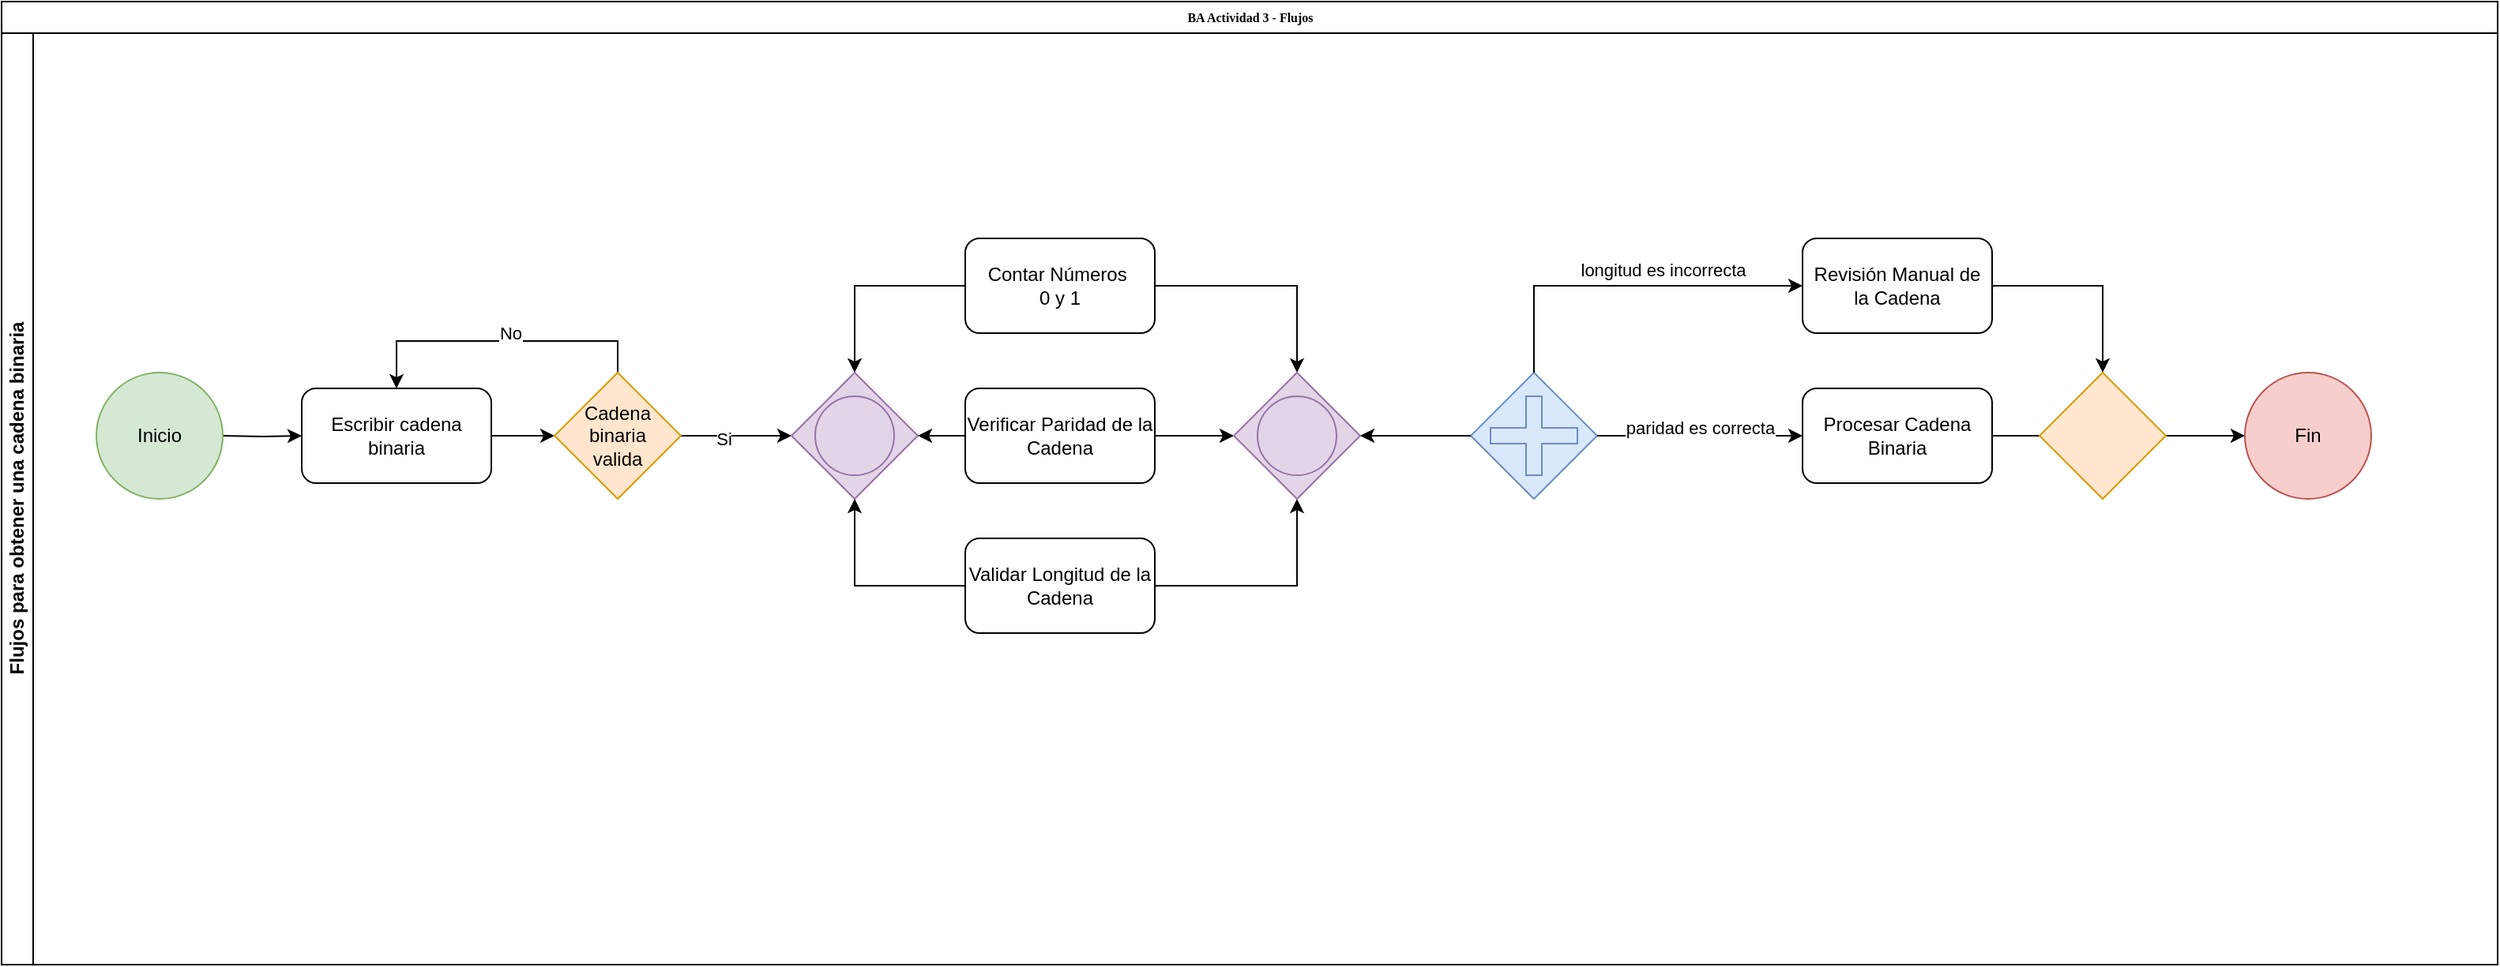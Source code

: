 <mxfile version="24.7.16">
  <diagram name="Page-1" id="2a216829-ef6e-dabb-86c1-c78162f3ba2b">
    <mxGraphModel dx="1230" dy="735" grid="1" gridSize="10" guides="1" tooltips="1" connect="1" arrows="1" fold="1" page="1" pageScale="1" pageWidth="850" pageHeight="1100" background="none" math="0" shadow="0">
      <root>
        <mxCell id="0" />
        <mxCell id="1" parent="0" />
        <mxCell id="cVU8PKr6mCnD7bqWDLD0-123" value="BA Actividad 3 - Flujos" style="swimlane;html=1;childLayout=stackLayout;horizontal=1;startSize=20;horizontalStack=0;rounded=0;shadow=0;labelBackgroundColor=none;strokeWidth=1;fontFamily=Verdana;fontSize=8;align=center;" vertex="1" parent="1">
          <mxGeometry x="140" y="330" width="1580" height="610" as="geometry" />
        </mxCell>
        <mxCell id="cVU8PKr6mCnD7bqWDLD0-124" value="Flujos para obtener una cadena binaria" style="swimlane;html=1;startSize=20;horizontal=0;" vertex="1" parent="cVU8PKr6mCnD7bqWDLD0-123">
          <mxGeometry y="20" width="1580" height="590" as="geometry" />
        </mxCell>
        <mxCell id="cVU8PKr6mCnD7bqWDLD0-165" value="" style="edgeStyle=orthogonalEdgeStyle;rounded=0;orthogonalLoop=1;jettySize=auto;html=1;" edge="1" parent="cVU8PKr6mCnD7bqWDLD0-124" target="cVU8PKr6mCnD7bqWDLD0-176">
          <mxGeometry relative="1" as="geometry">
            <mxPoint x="140" y="255" as="sourcePoint" />
          </mxGeometry>
        </mxCell>
        <mxCell id="cVU8PKr6mCnD7bqWDLD0-166" value="Inicio" style="ellipse;whiteSpace=wrap;html=1;aspect=fixed;fillColor=#d5e8d4;strokeColor=#82b366;verticalAlign=middle;" vertex="1" parent="cVU8PKr6mCnD7bqWDLD0-124">
          <mxGeometry x="60" y="215" width="80" height="80" as="geometry" />
        </mxCell>
        <mxCell id="cVU8PKr6mCnD7bqWDLD0-175" value="" style="edgeStyle=orthogonalEdgeStyle;rounded=0;orthogonalLoop=1;jettySize=auto;html=1;" edge="1" parent="cVU8PKr6mCnD7bqWDLD0-124" source="cVU8PKr6mCnD7bqWDLD0-176" target="cVU8PKr6mCnD7bqWDLD0-181">
          <mxGeometry relative="1" as="geometry" />
        </mxCell>
        <mxCell id="cVU8PKr6mCnD7bqWDLD0-176" value="Escribir cadena binaria" style="rounded=1;whiteSpace=wrap;html=1;" vertex="1" parent="cVU8PKr6mCnD7bqWDLD0-124">
          <mxGeometry x="190" y="225" width="120" height="60" as="geometry" />
        </mxCell>
        <mxCell id="cVU8PKr6mCnD7bqWDLD0-177" value="" style="edgeStyle=orthogonalEdgeStyle;rounded=0;orthogonalLoop=1;jettySize=auto;html=1;" edge="1" parent="cVU8PKr6mCnD7bqWDLD0-124" source="cVU8PKr6mCnD7bqWDLD0-181" target="cVU8PKr6mCnD7bqWDLD0-182">
          <mxGeometry relative="1" as="geometry">
            <mxPoint x="520" y="260" as="targetPoint" />
          </mxGeometry>
        </mxCell>
        <mxCell id="cVU8PKr6mCnD7bqWDLD0-178" value="Si" style="edgeLabel;html=1;align=center;verticalAlign=middle;resizable=0;points=[];" vertex="1" connectable="0" parent="cVU8PKr6mCnD7bqWDLD0-177">
          <mxGeometry x="-0.237" y="-2" relative="1" as="geometry">
            <mxPoint as="offset" />
          </mxGeometry>
        </mxCell>
        <mxCell id="cVU8PKr6mCnD7bqWDLD0-179" style="edgeStyle=orthogonalEdgeStyle;rounded=0;orthogonalLoop=1;jettySize=auto;html=1;exitX=0.5;exitY=0;exitDx=0;exitDy=0;entryX=0.5;entryY=0;entryDx=0;entryDy=0;" edge="1" parent="cVU8PKr6mCnD7bqWDLD0-124" source="cVU8PKr6mCnD7bqWDLD0-181" target="cVU8PKr6mCnD7bqWDLD0-176">
          <mxGeometry relative="1" as="geometry" />
        </mxCell>
        <mxCell id="cVU8PKr6mCnD7bqWDLD0-180" value="No" style="edgeLabel;html=1;align=center;verticalAlign=middle;resizable=0;points=[];" vertex="1" connectable="0" parent="cVU8PKr6mCnD7bqWDLD0-179">
          <mxGeometry x="-0.068" y="-5" relative="1" as="geometry">
            <mxPoint as="offset" />
          </mxGeometry>
        </mxCell>
        <mxCell id="cVU8PKr6mCnD7bqWDLD0-181" value="Cadena binaria&lt;div&gt;valida&lt;/div&gt;" style="rhombus;whiteSpace=wrap;html=1;fillColor=#ffe6cc;strokeColor=#d79b00;" vertex="1" parent="cVU8PKr6mCnD7bqWDLD0-124">
          <mxGeometry x="350" y="215" width="80" height="80" as="geometry" />
        </mxCell>
        <mxCell id="cVU8PKr6mCnD7bqWDLD0-188" value="" style="group" vertex="1" connectable="0" parent="cVU8PKr6mCnD7bqWDLD0-124">
          <mxGeometry x="500" y="215" width="80" height="80" as="geometry" />
        </mxCell>
        <mxCell id="cVU8PKr6mCnD7bqWDLD0-182" value="" style="rhombus;whiteSpace=wrap;html=1;rounded=0;fillColor=#e1d5e7;strokeColor=#9673a6;" vertex="1" parent="cVU8PKr6mCnD7bqWDLD0-188">
          <mxGeometry width="80" height="80" as="geometry" />
        </mxCell>
        <mxCell id="cVU8PKr6mCnD7bqWDLD0-186" value="" style="ellipse;whiteSpace=wrap;html=1;aspect=fixed;fillColor=#e1d5e7;strokeColor=#9673a6;" vertex="1" parent="cVU8PKr6mCnD7bqWDLD0-188">
          <mxGeometry x="15" y="15" width="50" height="50" as="geometry" />
        </mxCell>
        <mxCell id="cVU8PKr6mCnD7bqWDLD0-192" style="edgeStyle=orthogonalEdgeStyle;rounded=0;orthogonalLoop=1;jettySize=auto;html=1;exitX=0;exitY=0.5;exitDx=0;exitDy=0;entryX=0.5;entryY=0;entryDx=0;entryDy=0;" edge="1" parent="cVU8PKr6mCnD7bqWDLD0-124" source="cVU8PKr6mCnD7bqWDLD0-189" target="cVU8PKr6mCnD7bqWDLD0-182">
          <mxGeometry relative="1" as="geometry" />
        </mxCell>
        <mxCell id="cVU8PKr6mCnD7bqWDLD0-204" style="edgeStyle=orthogonalEdgeStyle;rounded=0;orthogonalLoop=1;jettySize=auto;html=1;exitX=1;exitY=0.5;exitDx=0;exitDy=0;entryX=0.5;entryY=0;entryDx=0;entryDy=0;" edge="1" parent="cVU8PKr6mCnD7bqWDLD0-124" source="cVU8PKr6mCnD7bqWDLD0-189" target="cVU8PKr6mCnD7bqWDLD0-200">
          <mxGeometry relative="1" as="geometry" />
        </mxCell>
        <mxCell id="cVU8PKr6mCnD7bqWDLD0-189" value="Contar Números&amp;nbsp;&lt;div&gt;0 y 1&lt;/div&gt;" style="rounded=1;whiteSpace=wrap;html=1;" vertex="1" parent="cVU8PKr6mCnD7bqWDLD0-124">
          <mxGeometry x="610" y="130" width="120" height="60" as="geometry" />
        </mxCell>
        <mxCell id="cVU8PKr6mCnD7bqWDLD0-194" style="edgeStyle=orthogonalEdgeStyle;rounded=0;orthogonalLoop=1;jettySize=auto;html=1;exitX=0;exitY=0.5;exitDx=0;exitDy=0;entryX=0.5;entryY=1;entryDx=0;entryDy=0;" edge="1" parent="cVU8PKr6mCnD7bqWDLD0-124" source="cVU8PKr6mCnD7bqWDLD0-191" target="cVU8PKr6mCnD7bqWDLD0-182">
          <mxGeometry relative="1" as="geometry" />
        </mxCell>
        <mxCell id="cVU8PKr6mCnD7bqWDLD0-202" style="edgeStyle=orthogonalEdgeStyle;rounded=0;orthogonalLoop=1;jettySize=auto;html=1;exitX=1;exitY=0.5;exitDx=0;exitDy=0;" edge="1" parent="cVU8PKr6mCnD7bqWDLD0-124" source="cVU8PKr6mCnD7bqWDLD0-191" target="cVU8PKr6mCnD7bqWDLD0-200">
          <mxGeometry relative="1" as="geometry" />
        </mxCell>
        <mxCell id="cVU8PKr6mCnD7bqWDLD0-191" value="Validar Longitud de la Cadena" style="rounded=1;whiteSpace=wrap;html=1;" vertex="1" parent="cVU8PKr6mCnD7bqWDLD0-124">
          <mxGeometry x="610" y="320" width="120" height="60" as="geometry" />
        </mxCell>
        <mxCell id="cVU8PKr6mCnD7bqWDLD0-193" style="edgeStyle=orthogonalEdgeStyle;rounded=0;orthogonalLoop=1;jettySize=auto;html=1;exitX=0;exitY=0.5;exitDx=0;exitDy=0;entryX=1;entryY=0.5;entryDx=0;entryDy=0;" edge="1" parent="cVU8PKr6mCnD7bqWDLD0-124" source="cVU8PKr6mCnD7bqWDLD0-190" target="cVU8PKr6mCnD7bqWDLD0-182">
          <mxGeometry relative="1" as="geometry" />
        </mxCell>
        <mxCell id="cVU8PKr6mCnD7bqWDLD0-203" style="edgeStyle=orthogonalEdgeStyle;rounded=0;orthogonalLoop=1;jettySize=auto;html=1;exitX=1;exitY=0.5;exitDx=0;exitDy=0;entryX=0;entryY=0.5;entryDx=0;entryDy=0;" edge="1" parent="cVU8PKr6mCnD7bqWDLD0-124" source="cVU8PKr6mCnD7bqWDLD0-190" target="cVU8PKr6mCnD7bqWDLD0-200">
          <mxGeometry relative="1" as="geometry" />
        </mxCell>
        <mxCell id="cVU8PKr6mCnD7bqWDLD0-190" value="Verificar Paridad de la Cadena" style="rounded=1;whiteSpace=wrap;html=1;" vertex="1" parent="cVU8PKr6mCnD7bqWDLD0-124">
          <mxGeometry x="610" y="225" width="120" height="60" as="geometry" />
        </mxCell>
        <mxCell id="cVU8PKr6mCnD7bqWDLD0-199" value="" style="group" vertex="1" connectable="0" parent="cVU8PKr6mCnD7bqWDLD0-124">
          <mxGeometry x="780" y="215" width="80" height="80" as="geometry" />
        </mxCell>
        <mxCell id="cVU8PKr6mCnD7bqWDLD0-200" value="" style="rhombus;whiteSpace=wrap;html=1;rounded=0;fillColor=#e1d5e7;strokeColor=#9673a6;" vertex="1" parent="cVU8PKr6mCnD7bqWDLD0-199">
          <mxGeometry width="80" height="80" as="geometry" />
        </mxCell>
        <mxCell id="cVU8PKr6mCnD7bqWDLD0-201" value="" style="ellipse;whiteSpace=wrap;html=1;aspect=fixed;fillColor=#e1d5e7;strokeColor=#9673a6;" vertex="1" parent="cVU8PKr6mCnD7bqWDLD0-199">
          <mxGeometry x="15" y="15" width="50" height="50" as="geometry" />
        </mxCell>
        <mxCell id="cVU8PKr6mCnD7bqWDLD0-209" value="" style="group" vertex="1" connectable="0" parent="cVU8PKr6mCnD7bqWDLD0-124">
          <mxGeometry x="930" y="215" width="80" height="80" as="geometry" />
        </mxCell>
        <mxCell id="cVU8PKr6mCnD7bqWDLD0-205" value="" style="rhombus;whiteSpace=wrap;html=1;fillColor=#dae8fc;strokeColor=#6c8ebf;" vertex="1" parent="cVU8PKr6mCnD7bqWDLD0-209">
          <mxGeometry width="80" height="80" as="geometry" />
        </mxCell>
        <mxCell id="cVU8PKr6mCnD7bqWDLD0-207" value="" style="shape=cross;whiteSpace=wrap;html=1;fillColor=#dae8fc;strokeColor=#6c8ebf;" vertex="1" parent="cVU8PKr6mCnD7bqWDLD0-209">
          <mxGeometry x="12.5" y="15" width="55" height="50" as="geometry" />
        </mxCell>
        <mxCell id="cVU8PKr6mCnD7bqWDLD0-210" style="edgeStyle=orthogonalEdgeStyle;rounded=0;orthogonalLoop=1;jettySize=auto;html=1;exitX=0;exitY=0.5;exitDx=0;exitDy=0;entryX=1;entryY=0.5;entryDx=0;entryDy=0;" edge="1" parent="cVU8PKr6mCnD7bqWDLD0-124" source="cVU8PKr6mCnD7bqWDLD0-205" target="cVU8PKr6mCnD7bqWDLD0-200">
          <mxGeometry relative="1" as="geometry" />
        </mxCell>
        <mxCell id="cVU8PKr6mCnD7bqWDLD0-223" value="" style="edgeStyle=orthogonalEdgeStyle;rounded=0;orthogonalLoop=1;jettySize=auto;html=1;entryX=0.5;entryY=0;entryDx=0;entryDy=0;" edge="1" parent="cVU8PKr6mCnD7bqWDLD0-124" source="cVU8PKr6mCnD7bqWDLD0-211" target="cVU8PKr6mCnD7bqWDLD0-224">
          <mxGeometry relative="1" as="geometry">
            <mxPoint x="1310" y="160" as="targetPoint" />
          </mxGeometry>
        </mxCell>
        <mxCell id="cVU8PKr6mCnD7bqWDLD0-211" value="Revisión Manual de la Cadena" style="rounded=1;whiteSpace=wrap;html=1;" vertex="1" parent="cVU8PKr6mCnD7bqWDLD0-124">
          <mxGeometry x="1140" y="130" width="120" height="60" as="geometry" />
        </mxCell>
        <mxCell id="cVU8PKr6mCnD7bqWDLD0-220" value="" style="edgeStyle=orthogonalEdgeStyle;rounded=0;orthogonalLoop=1;jettySize=auto;html=1;" edge="1" parent="cVU8PKr6mCnD7bqWDLD0-124" source="cVU8PKr6mCnD7bqWDLD0-212">
          <mxGeometry relative="1" as="geometry">
            <mxPoint x="1340" y="255" as="targetPoint" />
          </mxGeometry>
        </mxCell>
        <mxCell id="cVU8PKr6mCnD7bqWDLD0-212" value="Procesar Cadena Binaria" style="rounded=1;whiteSpace=wrap;html=1;" vertex="1" parent="cVU8PKr6mCnD7bqWDLD0-124">
          <mxGeometry x="1140" y="225" width="120" height="60" as="geometry" />
        </mxCell>
        <mxCell id="cVU8PKr6mCnD7bqWDLD0-214" style="edgeStyle=orthogonalEdgeStyle;rounded=0;orthogonalLoop=1;jettySize=auto;html=1;exitX=0.5;exitY=0;exitDx=0;exitDy=0;entryX=0;entryY=0.5;entryDx=0;entryDy=0;" edge="1" parent="cVU8PKr6mCnD7bqWDLD0-124" source="cVU8PKr6mCnD7bqWDLD0-205" target="cVU8PKr6mCnD7bqWDLD0-211">
          <mxGeometry relative="1" as="geometry" />
        </mxCell>
        <mxCell id="cVU8PKr6mCnD7bqWDLD0-221" value="&amp;nbsp;longitud es incorrecta" style="edgeLabel;html=1;align=center;verticalAlign=middle;resizable=0;points=[];" vertex="1" connectable="0" parent="cVU8PKr6mCnD7bqWDLD0-214">
          <mxGeometry x="0.033" y="2" relative="1" as="geometry">
            <mxPoint x="19" y="-8" as="offset" />
          </mxGeometry>
        </mxCell>
        <mxCell id="cVU8PKr6mCnD7bqWDLD0-215" style="edgeStyle=orthogonalEdgeStyle;rounded=0;orthogonalLoop=1;jettySize=auto;html=1;exitX=1;exitY=0.5;exitDx=0;exitDy=0;entryX=0;entryY=0.5;entryDx=0;entryDy=0;" edge="1" parent="cVU8PKr6mCnD7bqWDLD0-124" source="cVU8PKr6mCnD7bqWDLD0-205" target="cVU8PKr6mCnD7bqWDLD0-212">
          <mxGeometry relative="1" as="geometry" />
        </mxCell>
        <mxCell id="cVU8PKr6mCnD7bqWDLD0-218" value="paridad es correcta" style="edgeLabel;html=1;align=center;verticalAlign=middle;resizable=0;points=[];" vertex="1" connectable="0" parent="cVU8PKr6mCnD7bqWDLD0-215">
          <mxGeometry x="-0.386" y="1" relative="1" as="geometry">
            <mxPoint x="25" y="-4" as="offset" />
          </mxGeometry>
        </mxCell>
        <mxCell id="cVU8PKr6mCnD7bqWDLD0-226" value="" style="edgeStyle=orthogonalEdgeStyle;rounded=0;orthogonalLoop=1;jettySize=auto;html=1;" edge="1" parent="cVU8PKr6mCnD7bqWDLD0-124" source="cVU8PKr6mCnD7bqWDLD0-224" target="cVU8PKr6mCnD7bqWDLD0-225">
          <mxGeometry relative="1" as="geometry" />
        </mxCell>
        <mxCell id="cVU8PKr6mCnD7bqWDLD0-224" value="" style="rhombus;whiteSpace=wrap;html=1;fillColor=#ffe6cc;strokeColor=#d79b00;" vertex="1" parent="cVU8PKr6mCnD7bqWDLD0-124">
          <mxGeometry x="1290" y="215" width="80" height="80" as="geometry" />
        </mxCell>
        <mxCell id="cVU8PKr6mCnD7bqWDLD0-225" value="Fin" style="ellipse;whiteSpace=wrap;html=1;fillColor=#f8cecc;strokeColor=#b85450;" vertex="1" parent="cVU8PKr6mCnD7bqWDLD0-124">
          <mxGeometry x="1420" y="215" width="80" height="80" as="geometry" />
        </mxCell>
      </root>
    </mxGraphModel>
  </diagram>
</mxfile>

